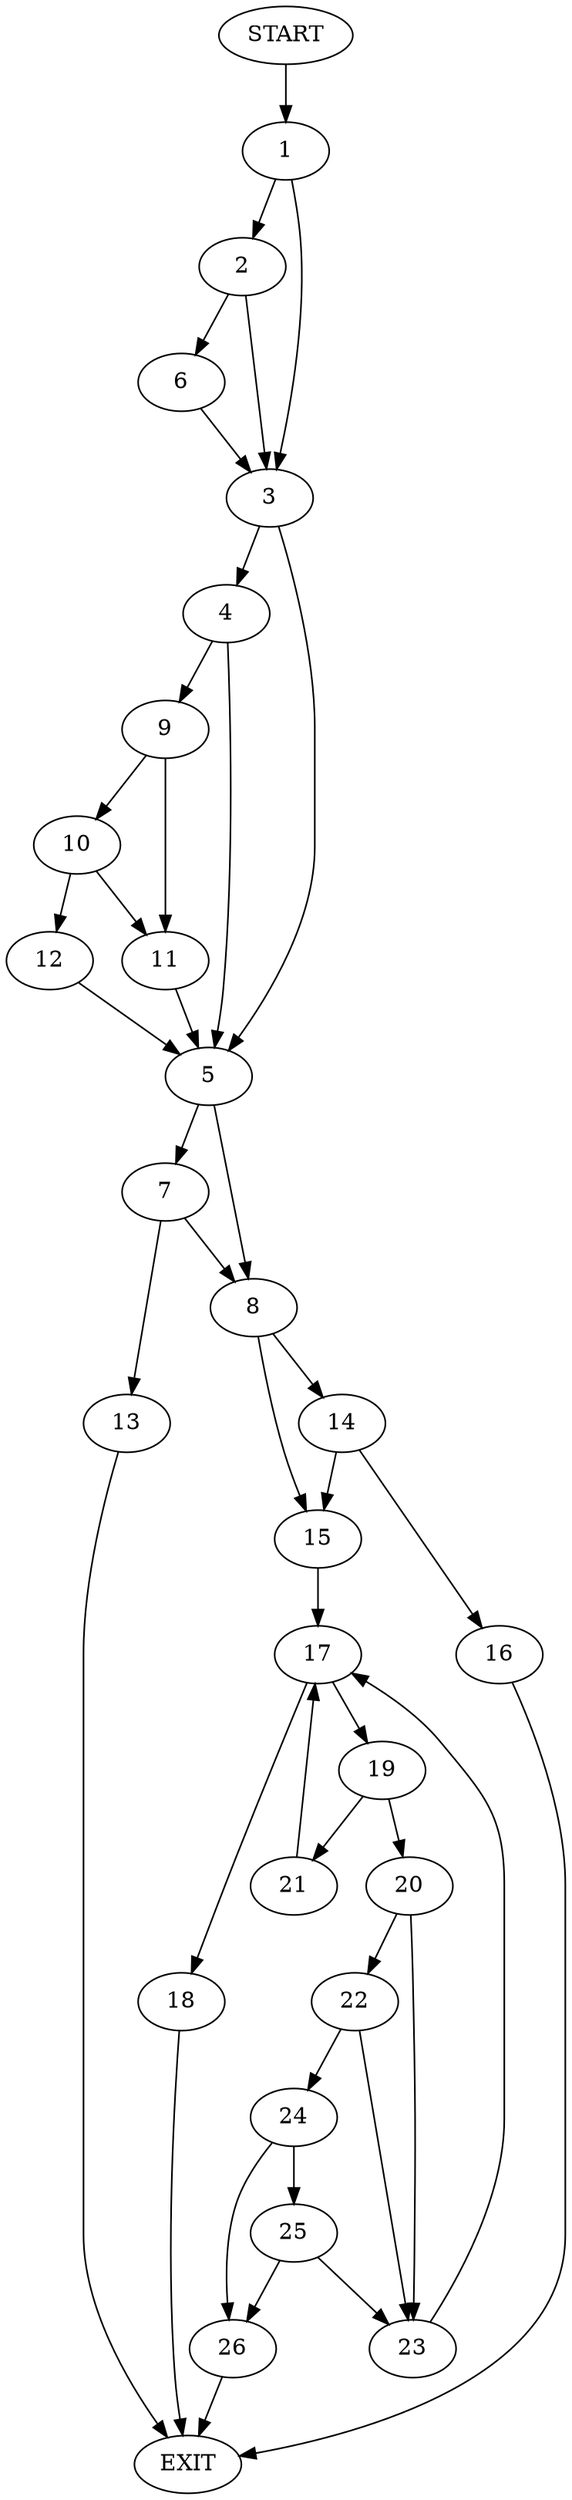 digraph {
0 [label="START"]
27 [label="EXIT"]
0 -> 1
1 -> 2
1 -> 3
3 -> 4
3 -> 5
2 -> 6
2 -> 3
6 -> 3
5 -> 7
5 -> 8
4 -> 9
4 -> 5
9 -> 10
9 -> 11
10 -> 12
10 -> 11
11 -> 5
12 -> 5
7 -> 8
7 -> 13
8 -> 14
8 -> 15
13 -> 27
14 -> 16
14 -> 15
15 -> 17
16 -> 27
17 -> 18
17 -> 19
19 -> 20
19 -> 21
18 -> 27
20 -> 22
20 -> 23
21 -> 17
22 -> 24
22 -> 23
23 -> 17
24 -> 25
24 -> 26
25 -> 26
25 -> 23
26 -> 27
}
